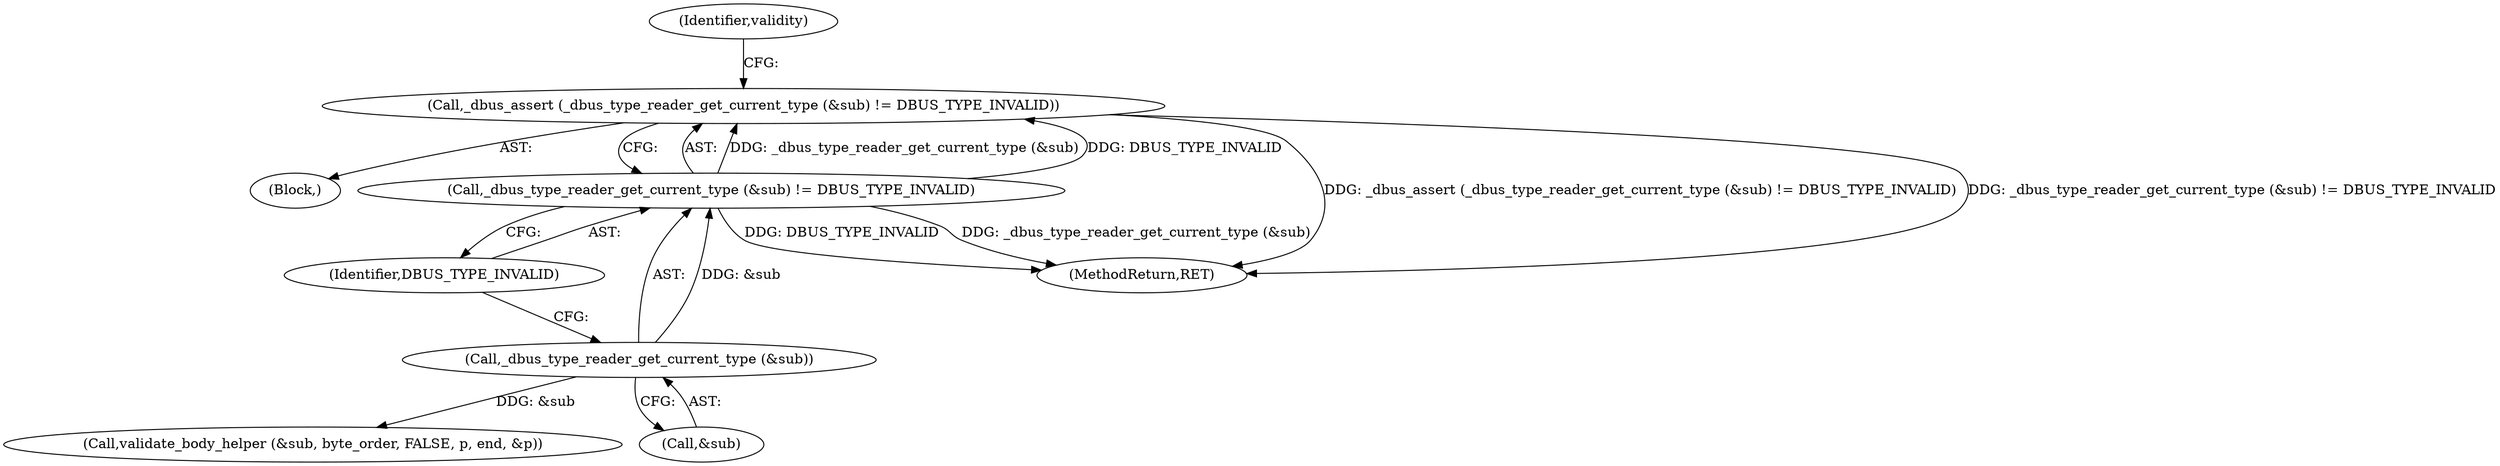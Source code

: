 digraph "0_dbus_7d65a3a6ed8815e34a99c680ac3869fde49dbbd4@API" {
"1000695" [label="(Call,_dbus_assert (_dbus_type_reader_get_current_type (&sub) != DBUS_TYPE_INVALID))"];
"1000696" [label="(Call,_dbus_type_reader_get_current_type (&sub) != DBUS_TYPE_INVALID)"];
"1000697" [label="(Call,_dbus_type_reader_get_current_type (&sub))"];
"1000199" [label="(Block,)"];
"1000703" [label="(Call,validate_body_helper (&sub, byte_order, FALSE, p, end, &p))"];
"1000697" [label="(Call,_dbus_type_reader_get_current_type (&sub))"];
"1000695" [label="(Call,_dbus_assert (_dbus_type_reader_get_current_type (&sub) != DBUS_TYPE_INVALID))"];
"1000696" [label="(Call,_dbus_type_reader_get_current_type (&sub) != DBUS_TYPE_INVALID)"];
"1000753" [label="(MethodReturn,RET)"];
"1000702" [label="(Identifier,validity)"];
"1000700" [label="(Identifier,DBUS_TYPE_INVALID)"];
"1000698" [label="(Call,&sub)"];
"1000695" -> "1000199"  [label="AST: "];
"1000695" -> "1000696"  [label="CFG: "];
"1000696" -> "1000695"  [label="AST: "];
"1000702" -> "1000695"  [label="CFG: "];
"1000695" -> "1000753"  [label="DDG: _dbus_assert (_dbus_type_reader_get_current_type (&sub) != DBUS_TYPE_INVALID)"];
"1000695" -> "1000753"  [label="DDG: _dbus_type_reader_get_current_type (&sub) != DBUS_TYPE_INVALID"];
"1000696" -> "1000695"  [label="DDG: _dbus_type_reader_get_current_type (&sub)"];
"1000696" -> "1000695"  [label="DDG: DBUS_TYPE_INVALID"];
"1000696" -> "1000700"  [label="CFG: "];
"1000697" -> "1000696"  [label="AST: "];
"1000700" -> "1000696"  [label="AST: "];
"1000696" -> "1000753"  [label="DDG: DBUS_TYPE_INVALID"];
"1000696" -> "1000753"  [label="DDG: _dbus_type_reader_get_current_type (&sub)"];
"1000697" -> "1000696"  [label="DDG: &sub"];
"1000697" -> "1000698"  [label="CFG: "];
"1000698" -> "1000697"  [label="AST: "];
"1000700" -> "1000697"  [label="CFG: "];
"1000697" -> "1000703"  [label="DDG: &sub"];
}
